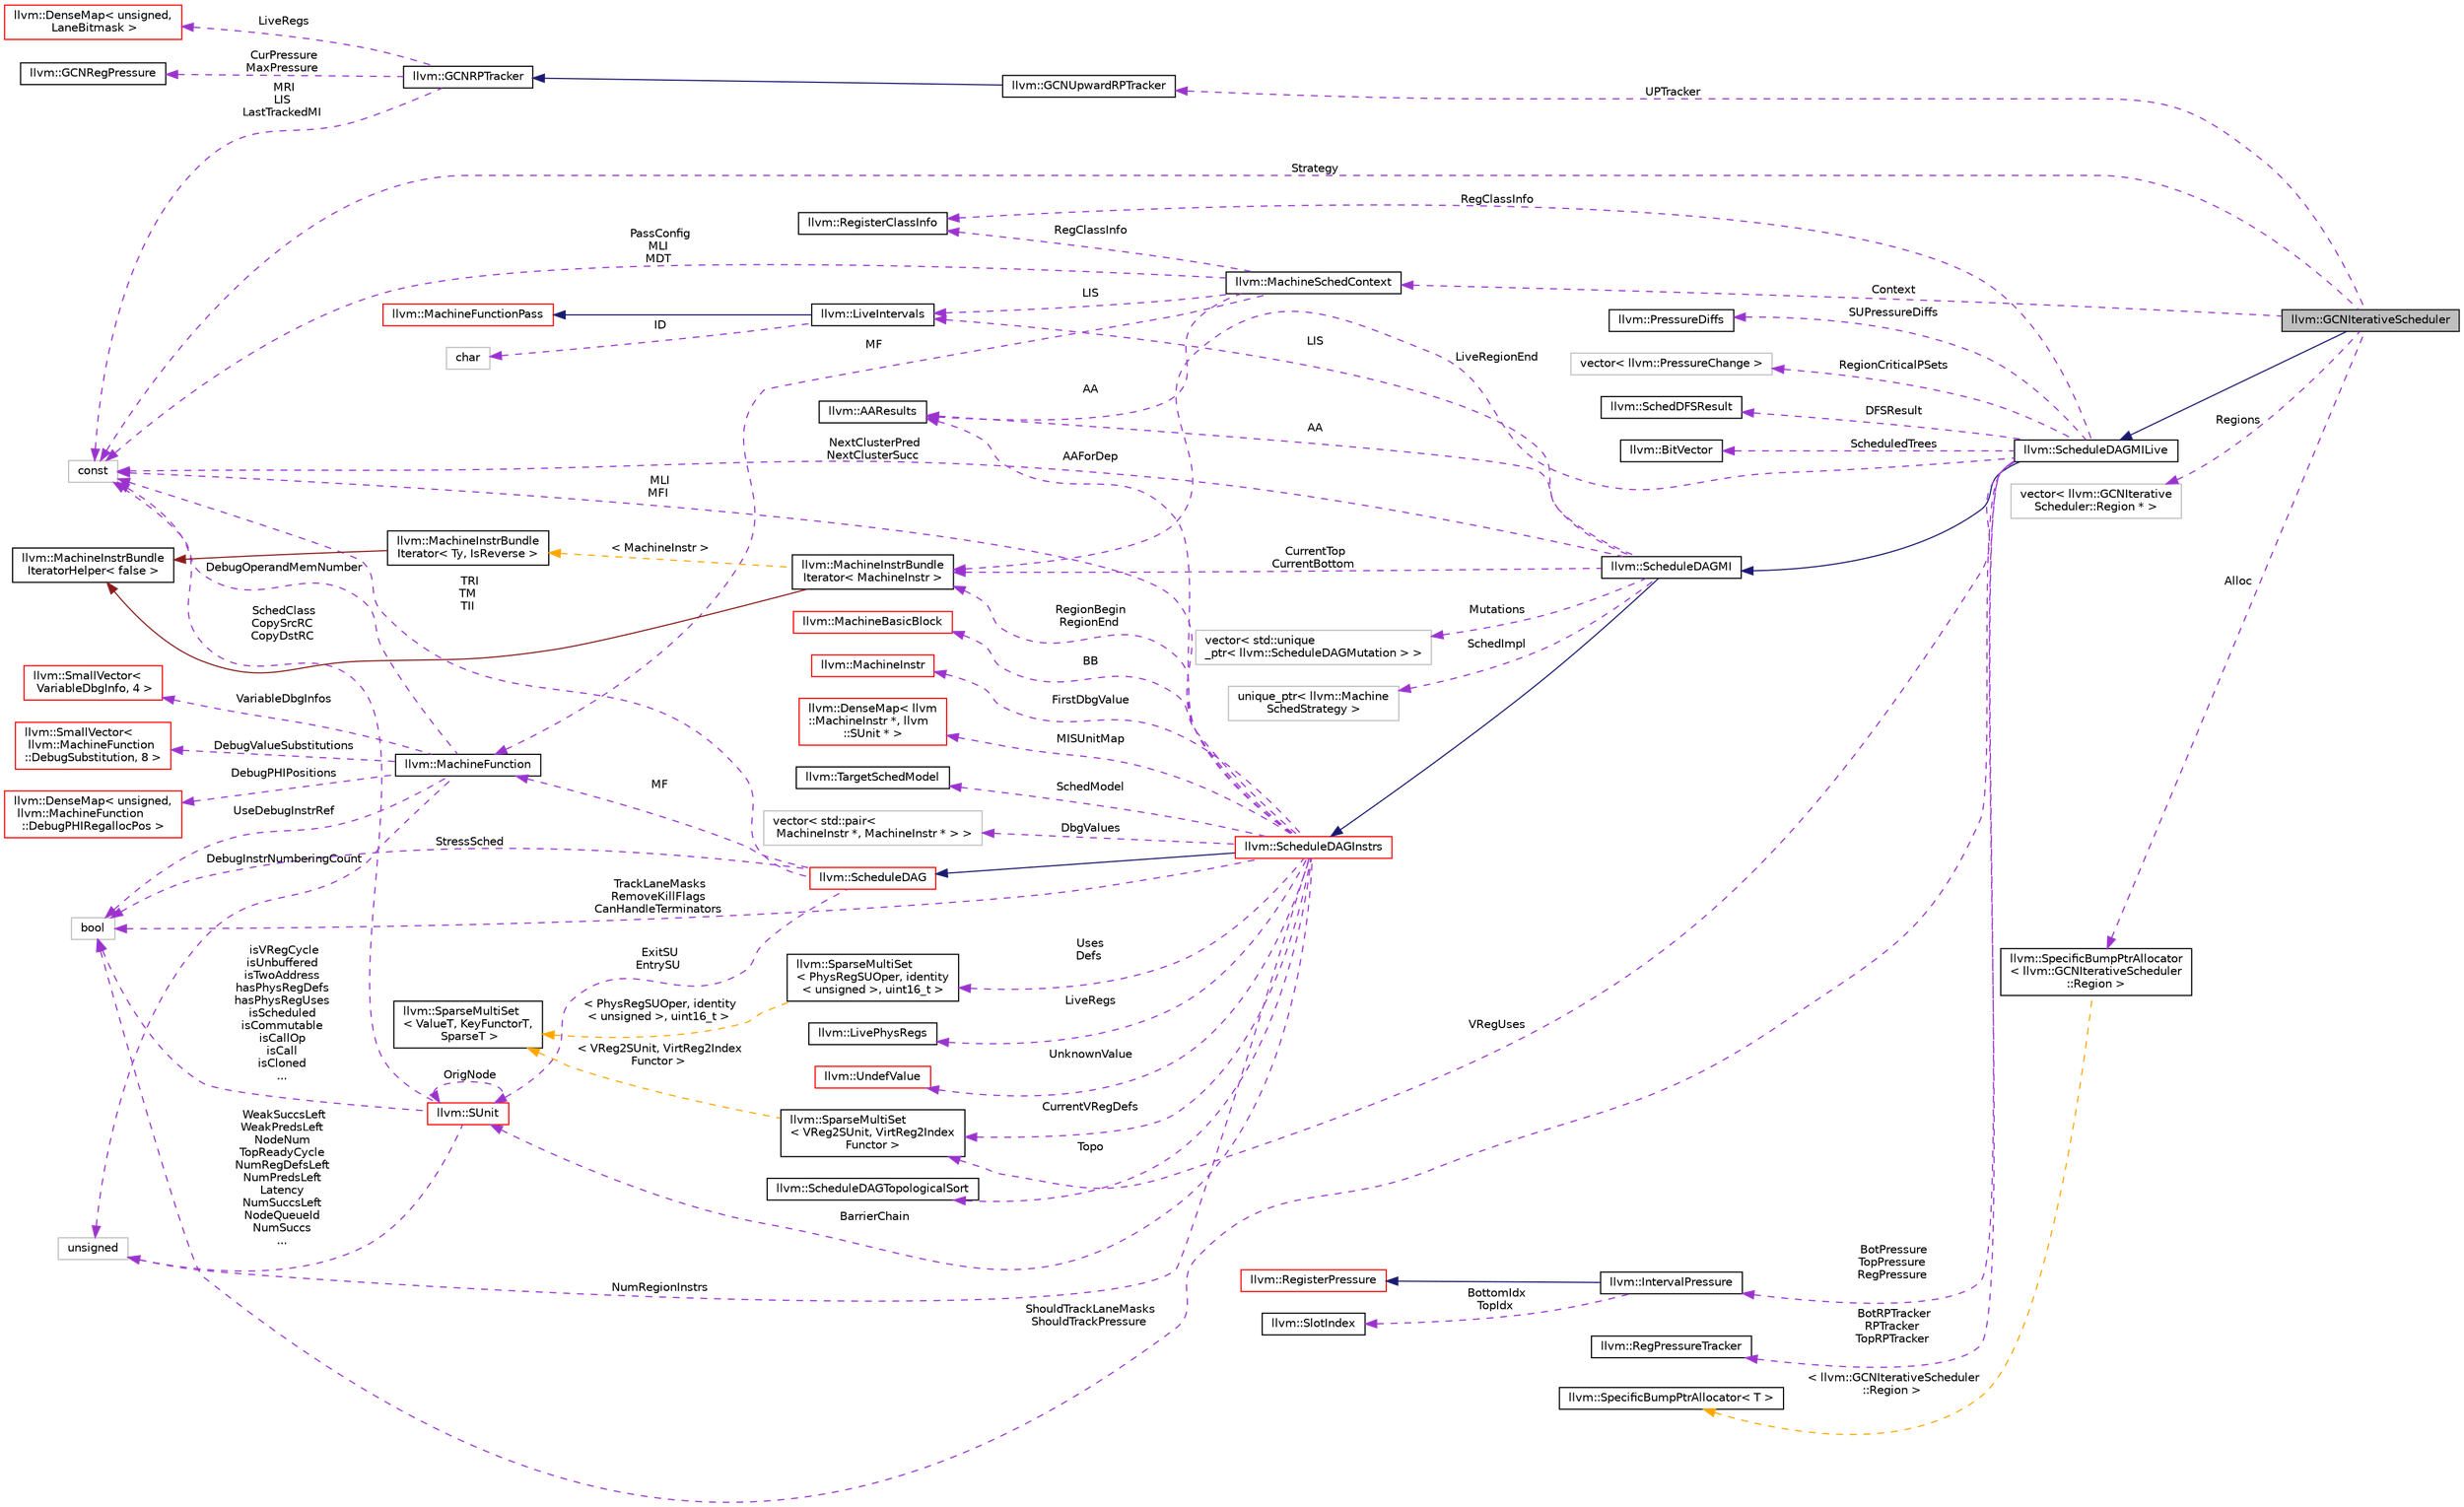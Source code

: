 digraph "llvm::GCNIterativeScheduler"
{
 // LATEX_PDF_SIZE
  bgcolor="transparent";
  edge [fontname="Helvetica",fontsize="10",labelfontname="Helvetica",labelfontsize="10"];
  node [fontname="Helvetica",fontsize="10",shape=record];
  rankdir="LR";
  Node1 [label="llvm::GCNIterativeScheduler",height=0.2,width=0.4,color="black", fillcolor="grey75", style="filled", fontcolor="black",tooltip=" "];
  Node2 -> Node1 [dir="back",color="midnightblue",fontsize="10",style="solid",fontname="Helvetica"];
  Node2 [label="llvm::ScheduleDAGMILive",height=0.2,width=0.4,color="black",URL="$classllvm_1_1ScheduleDAGMILive.html",tooltip="ScheduleDAGMILive is an implementation of ScheduleDAGInstrs that schedules machine instructions while..."];
  Node3 -> Node2 [dir="back",color="midnightblue",fontsize="10",style="solid",fontname="Helvetica"];
  Node3 [label="llvm::ScheduleDAGMI",height=0.2,width=0.4,color="black",URL="$classllvm_1_1ScheduleDAGMI.html",tooltip="ScheduleDAGMI is an implementation of ScheduleDAGInstrs that simply schedules machine instructions ac..."];
  Node4 -> Node3 [dir="back",color="midnightblue",fontsize="10",style="solid",fontname="Helvetica"];
  Node4 [label="llvm::ScheduleDAGInstrs",height=0.2,width=0.4,color="red",URL="$classllvm_1_1ScheduleDAGInstrs.html",tooltip="A ScheduleDAG for scheduling lists of MachineInstr."];
  Node5 -> Node4 [dir="back",color="midnightblue",fontsize="10",style="solid",fontname="Helvetica"];
  Node5 [label="llvm::ScheduleDAG",height=0.2,width=0.4,color="red",URL="$classllvm_1_1ScheduleDAG.html",tooltip=" "];
  Node6 -> Node5 [dir="back",color="darkorchid3",fontsize="10",style="dashed",label=" MF" ,fontname="Helvetica"];
  Node6 [label="llvm::MachineFunction",height=0.2,width=0.4,color="black",URL="$classllvm_1_1MachineFunction.html",tooltip=" "];
  Node7 -> Node6 [dir="back",color="darkorchid3",fontsize="10",style="dashed",label=" DebugValueSubstitutions" ,fontname="Helvetica"];
  Node7 [label="llvm::SmallVector\<\l llvm::MachineFunction\l::DebugSubstitution, 8 \>",height=0.2,width=0.4,color="red",URL="$classllvm_1_1SmallVector.html",tooltip=" "];
  Node15 -> Node6 [dir="back",color="darkorchid3",fontsize="10",style="dashed",label=" DebugPHIPositions" ,fontname="Helvetica"];
  Node15 [label="llvm::DenseMap\< unsigned,\l llvm::MachineFunction\l::DebugPHIRegallocPos \>",height=0.2,width=0.4,color="red",URL="$classllvm_1_1DenseMap.html",tooltip=" "];
  Node21 -> Node6 [dir="back",color="darkorchid3",fontsize="10",style="dashed",label=" UseDebugInstrRef" ,fontname="Helvetica"];
  Node21 [label="bool",height=0.2,width=0.4,color="grey75",tooltip=" "];
  Node22 -> Node6 [dir="back",color="darkorchid3",fontsize="10",style="dashed",label=" DebugOperandMemNumber" ,fontname="Helvetica"];
  Node22 [label="const",height=0.2,width=0.4,color="grey75",tooltip=" "];
  Node23 -> Node6 [dir="back",color="darkorchid3",fontsize="10",style="dashed",label=" DebugInstrNumberingCount" ,fontname="Helvetica"];
  Node23 [label="unsigned",height=0.2,width=0.4,color="grey75",tooltip=" "];
  Node24 -> Node6 [dir="back",color="darkorchid3",fontsize="10",style="dashed",label=" VariableDbgInfos" ,fontname="Helvetica"];
  Node24 [label="llvm::SmallVector\<\l VariableDbgInfo, 4 \>",height=0.2,width=0.4,color="red",URL="$classllvm_1_1SmallVector.html",tooltip=" "];
  Node27 -> Node5 [dir="back",color="darkorchid3",fontsize="10",style="dashed",label=" ExitSU\nEntrySU" ,fontname="Helvetica"];
  Node27 [label="llvm::SUnit",height=0.2,width=0.4,color="red",URL="$classllvm_1_1SUnit.html",tooltip="Scheduling unit. This is a node in the scheduling DAG."];
  Node27 -> Node27 [dir="back",color="darkorchid3",fontsize="10",style="dashed",label=" OrigNode" ,fontname="Helvetica"];
  Node21 -> Node27 [dir="back",color="darkorchid3",fontsize="10",style="dashed",label=" isVRegCycle\nisUnbuffered\nisTwoAddress\nhasPhysRegDefs\nhasPhysRegUses\nisScheduled\nisCommutable\nisCallOp\nisCall\nisCloned\n..." ,fontname="Helvetica"];
  Node23 -> Node27 [dir="back",color="darkorchid3",fontsize="10",style="dashed",label=" WeakSuccsLeft\nWeakPredsLeft\nNodeNum\nTopReadyCycle\nNumRegDefsLeft\nNumPredsLeft\nLatency\nNumSuccsLeft\nNodeQueueId\nNumSuccs\n..." ,fontname="Helvetica"];
  Node22 -> Node27 [dir="back",color="darkorchid3",fontsize="10",style="dashed",label=" SchedClass\nCopySrcRC\nCopyDstRC" ,fontname="Helvetica"];
  Node21 -> Node5 [dir="back",color="darkorchid3",fontsize="10",style="dashed",label=" StressSched" ,fontname="Helvetica"];
  Node22 -> Node5 [dir="back",color="darkorchid3",fontsize="10",style="dashed",label=" TRI\nTM\nTII" ,fontname="Helvetica"];
  Node34 -> Node4 [dir="back",color="darkorchid3",fontsize="10",style="dashed",label=" MISUnitMap" ,fontname="Helvetica"];
  Node34 [label="llvm::DenseMap\< llvm\l::MachineInstr *, llvm\l::SUnit * \>",height=0.2,width=0.4,color="red",URL="$classllvm_1_1DenseMap.html",tooltip=" "];
  Node36 -> Node4 [dir="back",color="darkorchid3",fontsize="10",style="dashed",label=" RegionBegin\nRegionEnd" ,fontname="Helvetica"];
  Node36 [label="llvm::MachineInstrBundle\lIterator\< MachineInstr \>",height=0.2,width=0.4,color="black",URL="$classllvm_1_1MachineInstrBundleIterator.html",tooltip=" "];
  Node37 -> Node36 [dir="back",color="firebrick4",fontsize="10",style="solid",fontname="Helvetica"];
  Node37 [label="llvm::MachineInstrBundle\lIteratorHelper\< false \>",height=0.2,width=0.4,color="black",URL="$structllvm_1_1MachineInstrBundleIteratorHelper_3_01false_01_4.html",tooltip=" "];
  Node38 -> Node36 [dir="back",color="orange",fontsize="10",style="dashed",label=" \< MachineInstr \>" ,fontname="Helvetica"];
  Node38 [label="llvm::MachineInstrBundle\lIterator\< Ty, IsReverse \>",height=0.2,width=0.4,color="black",URL="$classllvm_1_1MachineInstrBundleIterator.html",tooltip="MachineBasicBlock iterator that automatically skips over MIs that are inside bundles (i...."];
  Node37 -> Node38 [dir="back",color="firebrick4",fontsize="10",style="solid",fontname="Helvetica"];
  Node39 -> Node4 [dir="back",color="darkorchid3",fontsize="10",style="dashed",label=" DbgValues" ,fontname="Helvetica"];
  Node39 [label="vector\< std::pair\<\l MachineInstr *, MachineInstr * \> \>",height=0.2,width=0.4,color="grey75",tooltip=" "];
  Node27 -> Node4 [dir="back",color="darkorchid3",fontsize="10",style="dashed",label=" BarrierChain" ,fontname="Helvetica"];
  Node40 -> Node4 [dir="back",color="darkorchid3",fontsize="10",style="dashed",label=" LiveRegs" ,fontname="Helvetica"];
  Node40 [label="llvm::LivePhysRegs",height=0.2,width=0.4,color="black",URL="$classllvm_1_1LivePhysRegs.html",tooltip="A set of physical registers with utility functions to track liveness when walking backward/forward th..."];
  Node41 -> Node4 [dir="back",color="darkorchid3",fontsize="10",style="dashed",label=" UnknownValue" ,fontname="Helvetica"];
  Node41 [label="llvm::UndefValue",height=0.2,width=0.4,color="red",URL="$classllvm_1_1UndefValue.html",tooltip="'undef' values are things that do not have specified contents."];
  Node47 -> Node4 [dir="back",color="darkorchid3",fontsize="10",style="dashed",label=" AAForDep" ,fontname="Helvetica"];
  Node47 [label="llvm::AAResults",height=0.2,width=0.4,color="black",URL="$classllvm_1_1AAResults.html",tooltip=" "];
  Node21 -> Node4 [dir="back",color="darkorchid3",fontsize="10",style="dashed",label=" TrackLaneMasks\nRemoveKillFlags\nCanHandleTerminators" ,fontname="Helvetica"];
  Node48 -> Node4 [dir="back",color="darkorchid3",fontsize="10",style="dashed",label=" Topo" ,fontname="Helvetica"];
  Node48 [label="llvm::ScheduleDAGTopologicalSort",height=0.2,width=0.4,color="black",URL="$classllvm_1_1ScheduleDAGTopologicalSort.html",tooltip="This class can compute a topological ordering for SUnits and provides methods for dynamically updatin..."];
  Node49 -> Node4 [dir="back",color="darkorchid3",fontsize="10",style="dashed",label=" Uses\nDefs" ,fontname="Helvetica"];
  Node49 [label="llvm::SparseMultiSet\l\< PhysRegSUOper, identity\l\< unsigned \>, uint16_t \>",height=0.2,width=0.4,color="black",URL="$classllvm_1_1SparseMultiSet.html",tooltip=" "];
  Node50 -> Node49 [dir="back",color="orange",fontsize="10",style="dashed",label=" \< PhysRegSUOper, identity\l\< unsigned \>, uint16_t \>" ,fontname="Helvetica"];
  Node50 [label="llvm::SparseMultiSet\l\< ValueT, KeyFunctorT,\l SparseT \>",height=0.2,width=0.4,color="black",URL="$classllvm_1_1SparseMultiSet.html",tooltip="Fast multiset implementation for objects that can be identified by small unsigned keys."];
  Node51 -> Node4 [dir="back",color="darkorchid3",fontsize="10",style="dashed",label=" BB" ,fontname="Helvetica"];
  Node51 [label="llvm::MachineBasicBlock",height=0.2,width=0.4,color="red",URL="$classllvm_1_1MachineBasicBlock.html",tooltip=" "];
  Node65 -> Node4 [dir="back",color="darkorchid3",fontsize="10",style="dashed",label=" FirstDbgValue" ,fontname="Helvetica"];
  Node65 [label="llvm::MachineInstr",height=0.2,width=0.4,color="red",URL="$classllvm_1_1MachineInstr.html",tooltip="Representation of each machine instruction."];
  Node70 -> Node4 [dir="back",color="darkorchid3",fontsize="10",style="dashed",label=" CurrentVRegDefs" ,fontname="Helvetica"];
  Node70 [label="llvm::SparseMultiSet\l\< VReg2SUnit, VirtReg2Index\lFunctor \>",height=0.2,width=0.4,color="black",URL="$classllvm_1_1SparseMultiSet.html",tooltip=" "];
  Node50 -> Node70 [dir="back",color="orange",fontsize="10",style="dashed",label=" \< VReg2SUnit, VirtReg2Index\lFunctor \>" ,fontname="Helvetica"];
  Node23 -> Node4 [dir="back",color="darkorchid3",fontsize="10",style="dashed",label=" NumRegionInstrs" ,fontname="Helvetica"];
  Node71 -> Node4 [dir="back",color="darkorchid3",fontsize="10",style="dashed",label=" SchedModel" ,fontname="Helvetica"];
  Node71 [label="llvm::TargetSchedModel",height=0.2,width=0.4,color="black",URL="$classllvm_1_1TargetSchedModel.html",tooltip="Provide an instruction scheduling machine model to CodeGen passes."];
  Node22 -> Node4 [dir="back",color="darkorchid3",fontsize="10",style="dashed",label=" MLI\nMFI" ,fontname="Helvetica"];
  Node36 -> Node3 [dir="back",color="darkorchid3",fontsize="10",style="dashed",label=" CurrentTop\nCurrentBottom" ,fontname="Helvetica"];
  Node47 -> Node3 [dir="back",color="darkorchid3",fontsize="10",style="dashed",label=" AA" ,fontname="Helvetica"];
  Node73 -> Node3 [dir="back",color="darkorchid3",fontsize="10",style="dashed",label=" Mutations" ,fontname="Helvetica"];
  Node73 [label="vector\< std::unique\l_ptr\< llvm::ScheduleDAGMutation \> \>",height=0.2,width=0.4,color="grey75",tooltip=" "];
  Node74 -> Node3 [dir="back",color="darkorchid3",fontsize="10",style="dashed",label=" LIS" ,fontname="Helvetica"];
  Node74 [label="llvm::LiveIntervals",height=0.2,width=0.4,color="black",URL="$classllvm_1_1LiveIntervals.html",tooltip=" "];
  Node75 -> Node74 [dir="back",color="midnightblue",fontsize="10",style="solid",fontname="Helvetica"];
  Node75 [label="llvm::MachineFunctionPass",height=0.2,width=0.4,color="red",URL="$classllvm_1_1MachineFunctionPass.html",tooltip="MachineFunctionPass - This class adapts the FunctionPass interface to allow convenient creation of pa..."];
  Node11 -> Node74 [dir="back",color="darkorchid3",fontsize="10",style="dashed",label=" ID" ,fontname="Helvetica"];
  Node11 [label="char",height=0.2,width=0.4,color="grey75",tooltip=" "];
  Node22 -> Node3 [dir="back",color="darkorchid3",fontsize="10",style="dashed",label=" NextClusterPred\nNextClusterSucc" ,fontname="Helvetica"];
  Node78 -> Node3 [dir="back",color="darkorchid3",fontsize="10",style="dashed",label=" SchedImpl" ,fontname="Helvetica"];
  Node78 [label="unique_ptr\< llvm::Machine\lSchedStrategy \>",height=0.2,width=0.4,color="grey75",tooltip=" "];
  Node79 -> Node2 [dir="back",color="darkorchid3",fontsize="10",style="dashed",label=" BotPressure\nTopPressure\nRegPressure" ,fontname="Helvetica"];
  Node79 [label="llvm::IntervalPressure",height=0.2,width=0.4,color="black",URL="$structllvm_1_1IntervalPressure.html",tooltip="RegisterPressure computed within a region of instructions delimited by TopIdx and BottomIdx."];
  Node80 -> Node79 [dir="back",color="midnightblue",fontsize="10",style="solid",fontname="Helvetica"];
  Node80 [label="llvm::RegisterPressure",height=0.2,width=0.4,color="red",URL="$structllvm_1_1RegisterPressure.html",tooltip="Base class for register pressure results."];
  Node85 -> Node79 [dir="back",color="darkorchid3",fontsize="10",style="dashed",label=" BottomIdx\nTopIdx" ,fontname="Helvetica"];
  Node85 [label="llvm::SlotIndex",height=0.2,width=0.4,color="black",URL="$classllvm_1_1SlotIndex.html",tooltip="SlotIndex - An opaque wrapper around machine indexes."];
  Node86 -> Node2 [dir="back",color="darkorchid3",fontsize="10",style="dashed",label=" BotRPTracker\nRPTracker\nTopRPTracker" ,fontname="Helvetica"];
  Node86 [label="llvm::RegPressureTracker",height=0.2,width=0.4,color="black",URL="$classllvm_1_1RegPressureTracker.html",tooltip="Track the current register pressure at some position in the instruction stream, and remember the high..."];
  Node36 -> Node2 [dir="back",color="darkorchid3",fontsize="10",style="dashed",label=" LiveRegionEnd" ,fontname="Helvetica"];
  Node87 -> Node2 [dir="back",color="darkorchid3",fontsize="10",style="dashed",label=" RegClassInfo" ,fontname="Helvetica"];
  Node87 [label="llvm::RegisterClassInfo",height=0.2,width=0.4,color="black",URL="$classllvm_1_1RegisterClassInfo.html",tooltip=" "];
  Node88 -> Node2 [dir="back",color="darkorchid3",fontsize="10",style="dashed",label=" SUPressureDiffs" ,fontname="Helvetica"];
  Node88 [label="llvm::PressureDiffs",height=0.2,width=0.4,color="black",URL="$classllvm_1_1PressureDiffs.html",tooltip="Array of PressureDiffs."];
  Node21 -> Node2 [dir="back",color="darkorchid3",fontsize="10",style="dashed",label=" ShouldTrackLaneMasks\nShouldTrackPressure" ,fontname="Helvetica"];
  Node89 -> Node2 [dir="back",color="darkorchid3",fontsize="10",style="dashed",label=" RegionCriticalPSets" ,fontname="Helvetica"];
  Node89 [label="vector\< llvm::PressureChange \>",height=0.2,width=0.4,color="grey75",tooltip=" "];
  Node70 -> Node2 [dir="back",color="darkorchid3",fontsize="10",style="dashed",label=" VRegUses" ,fontname="Helvetica"];
  Node90 -> Node2 [dir="back",color="darkorchid3",fontsize="10",style="dashed",label=" DFSResult" ,fontname="Helvetica"];
  Node90 [label="llvm::SchedDFSResult",height=0.2,width=0.4,color="black",URL="$classllvm_1_1SchedDFSResult.html",tooltip="Compute the values of each DAG node for various metrics during DFS."];
  Node91 -> Node2 [dir="back",color="darkorchid3",fontsize="10",style="dashed",label=" ScheduledTrees" ,fontname="Helvetica"];
  Node91 [label="llvm::BitVector",height=0.2,width=0.4,color="black",URL="$classllvm_1_1BitVector.html",tooltip=" "];
  Node92 -> Node1 [dir="back",color="darkorchid3",fontsize="10",style="dashed",label=" Regions" ,fontname="Helvetica"];
  Node92 [label="vector\< llvm::GCNIterative\lScheduler::Region * \>",height=0.2,width=0.4,color="grey75",tooltip=" "];
  Node93 -> Node1 [dir="back",color="darkorchid3",fontsize="10",style="dashed",label=" Alloc" ,fontname="Helvetica"];
  Node93 [label="llvm::SpecificBumpPtrAllocator\l\< llvm::GCNIterativeScheduler\l::Region \>",height=0.2,width=0.4,color="black",URL="$classllvm_1_1SpecificBumpPtrAllocator.html",tooltip=" "];
  Node94 -> Node93 [dir="back",color="orange",fontsize="10",style="dashed",label=" \< llvm::GCNIterativeScheduler\l::Region \>" ,fontname="Helvetica"];
  Node94 [label="llvm::SpecificBumpPtrAllocator\< T \>",height=0.2,width=0.4,color="black",URL="$classllvm_1_1SpecificBumpPtrAllocator.html",tooltip="A BumpPtrAllocator that allows only elements of a specific type to be allocated."];
  Node95 -> Node1 [dir="back",color="darkorchid3",fontsize="10",style="dashed",label=" Context" ,fontname="Helvetica"];
  Node95 [label="llvm::MachineSchedContext",height=0.2,width=0.4,color="black",URL="$structllvm_1_1MachineSchedContext.html",tooltip="MachineSchedContext provides enough context from the MachineScheduler pass for the target to instanti..."];
  Node6 -> Node95 [dir="back",color="darkorchid3",fontsize="10",style="dashed",label=" MF" ,fontname="Helvetica"];
  Node87 -> Node95 [dir="back",color="darkorchid3",fontsize="10",style="dashed",label=" RegClassInfo" ,fontname="Helvetica"];
  Node47 -> Node95 [dir="back",color="darkorchid3",fontsize="10",style="dashed",label=" AA" ,fontname="Helvetica"];
  Node74 -> Node95 [dir="back",color="darkorchid3",fontsize="10",style="dashed",label=" LIS" ,fontname="Helvetica"];
  Node22 -> Node95 [dir="back",color="darkorchid3",fontsize="10",style="dashed",label=" PassConfig\nMLI\nMDT" ,fontname="Helvetica"];
  Node96 -> Node1 [dir="back",color="darkorchid3",fontsize="10",style="dashed",label=" UPTracker" ,fontname="Helvetica"];
  Node96 [label="llvm::GCNUpwardRPTracker",height=0.2,width=0.4,color="black",URL="$classllvm_1_1GCNUpwardRPTracker.html",tooltip=" "];
  Node97 -> Node96 [dir="back",color="midnightblue",fontsize="10",style="solid",fontname="Helvetica"];
  Node97 [label="llvm::GCNRPTracker",height=0.2,width=0.4,color="black",URL="$classllvm_1_1GCNRPTracker.html",tooltip=" "];
  Node98 -> Node97 [dir="back",color="darkorchid3",fontsize="10",style="dashed",label=" LiveRegs" ,fontname="Helvetica"];
  Node98 [label="llvm::DenseMap\< unsigned,\l LaneBitmask \>",height=0.2,width=0.4,color="red",URL="$classllvm_1_1DenseMap.html",tooltip=" "];
  Node100 -> Node97 [dir="back",color="darkorchid3",fontsize="10",style="dashed",label=" CurPressure\nMaxPressure" ,fontname="Helvetica"];
  Node100 [label="llvm::GCNRegPressure",height=0.2,width=0.4,color="black",URL="$structllvm_1_1GCNRegPressure.html",tooltip=" "];
  Node22 -> Node97 [dir="back",color="darkorchid3",fontsize="10",style="dashed",label=" MRI\nLIS\nLastTrackedMI" ,fontname="Helvetica"];
  Node22 -> Node1 [dir="back",color="darkorchid3",fontsize="10",style="dashed",label=" Strategy" ,fontname="Helvetica"];
}
